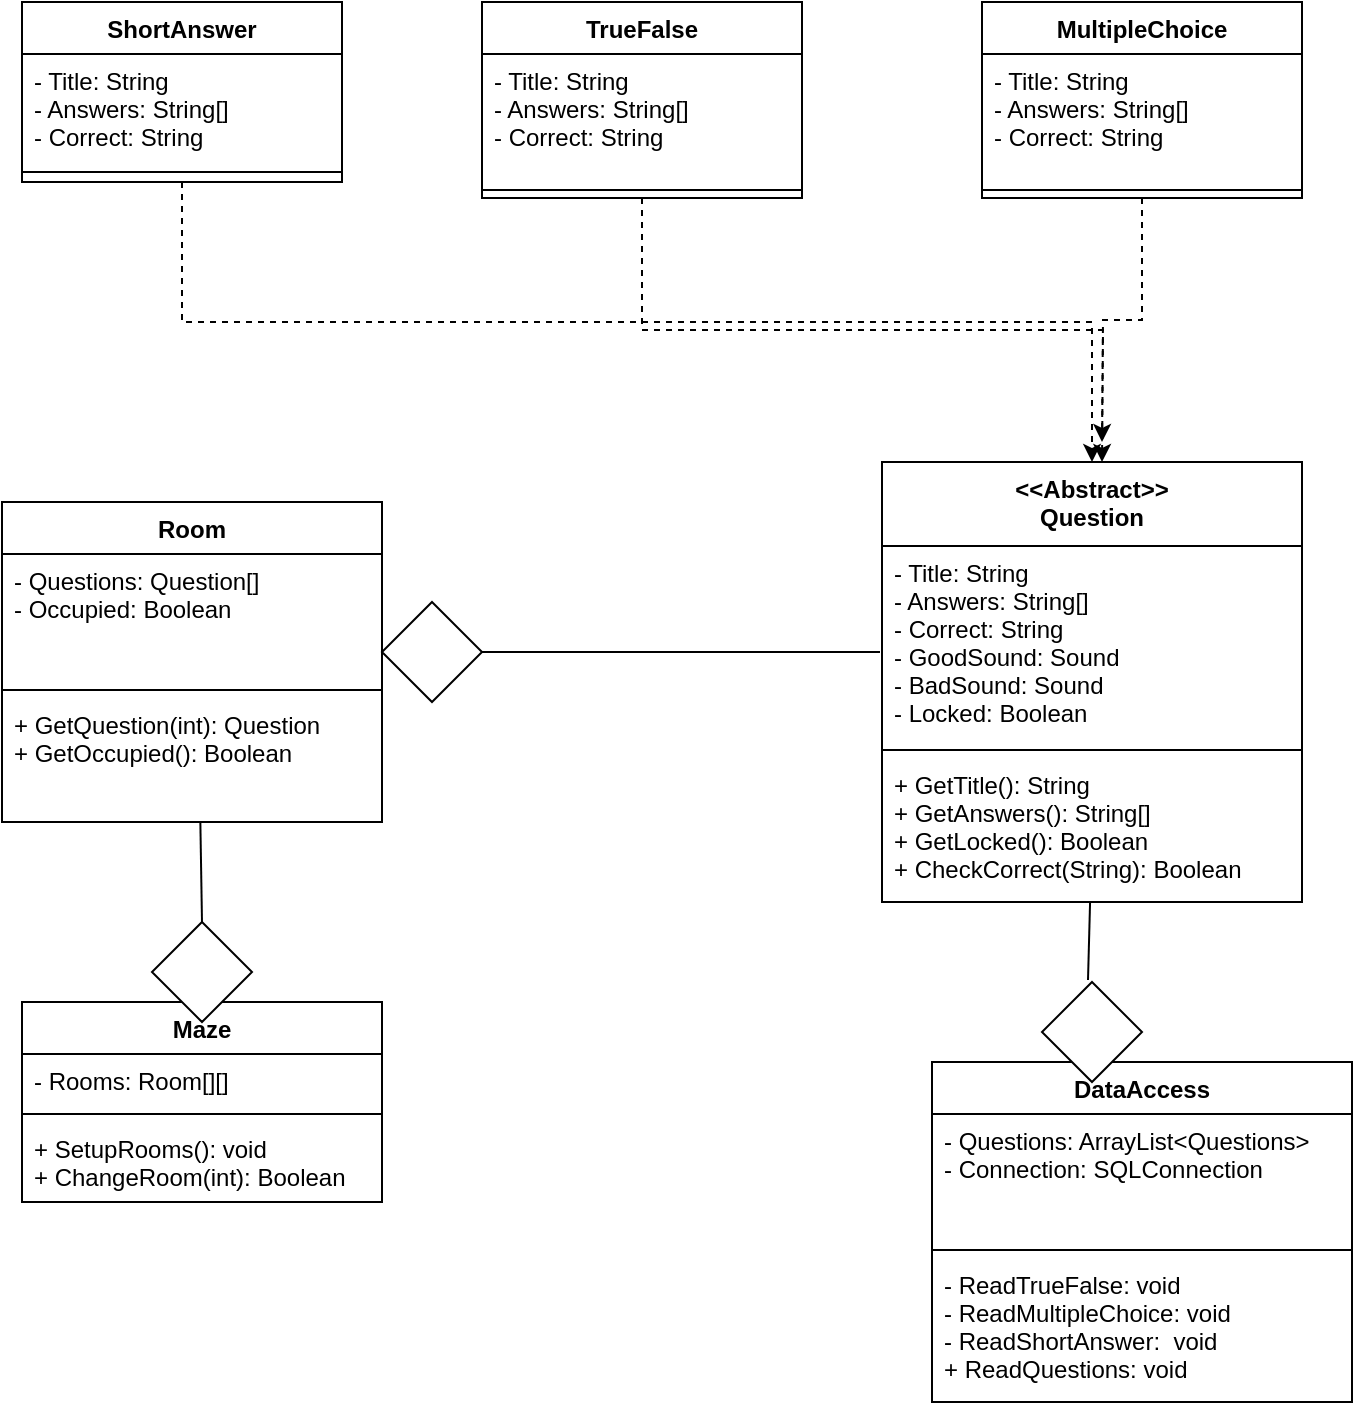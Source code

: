 <mxfile version="13.0.4" type="device"><diagram id="gR-kZ3DYEHTITrmeVzLs" name="Page-1"><mxGraphModel dx="1038" dy="1599" grid="1" gridSize="10" guides="1" tooltips="1" connect="1" arrows="1" fold="1" page="1" pageScale="1" pageWidth="850" pageHeight="1100" math="0" shadow="0"><root><mxCell id="0"/><mxCell id="1" parent="0"/><mxCell id="q5vFkXiTZM3teC1AkRbU-1" value="Maze" style="swimlane;fontStyle=1;align=center;verticalAlign=top;childLayout=stackLayout;horizontal=1;startSize=26;horizontalStack=0;resizeParent=1;resizeParentMax=0;resizeLast=0;collapsible=1;marginBottom=0;" parent="1" vertex="1"><mxGeometry x="340" y="220" width="180" height="100" as="geometry"/></mxCell><mxCell id="q5vFkXiTZM3teC1AkRbU-2" value="- Rooms: Room[][]" style="text;strokeColor=none;fillColor=none;align=left;verticalAlign=top;spacingLeft=4;spacingRight=4;overflow=hidden;rotatable=0;points=[[0,0.5],[1,0.5]];portConstraint=eastwest;" parent="q5vFkXiTZM3teC1AkRbU-1" vertex="1"><mxGeometry y="26" width="180" height="26" as="geometry"/></mxCell><mxCell id="q5vFkXiTZM3teC1AkRbU-3" value="" style="line;strokeWidth=1;fillColor=none;align=left;verticalAlign=middle;spacingTop=-1;spacingLeft=3;spacingRight=3;rotatable=0;labelPosition=right;points=[];portConstraint=eastwest;" parent="q5vFkXiTZM3teC1AkRbU-1" vertex="1"><mxGeometry y="52" width="180" height="8" as="geometry"/></mxCell><mxCell id="q5vFkXiTZM3teC1AkRbU-4" value="+ SetupRooms(): void&#10;+ ChangeRoom(int): Boolean" style="text;strokeColor=none;fillColor=none;align=left;verticalAlign=top;spacingLeft=4;spacingRight=4;overflow=hidden;rotatable=0;points=[[0,0.5],[1,0.5]];portConstraint=eastwest;" parent="q5vFkXiTZM3teC1AkRbU-1" vertex="1"><mxGeometry y="60" width="180" height="40" as="geometry"/></mxCell><mxCell id="q5vFkXiTZM3teC1AkRbU-5" value="Room" style="swimlane;fontStyle=1;align=center;verticalAlign=top;childLayout=stackLayout;horizontal=1;startSize=26;horizontalStack=0;resizeParent=1;resizeParentMax=0;resizeLast=0;collapsible=1;marginBottom=0;" parent="1" vertex="1"><mxGeometry x="330" y="-30" width="190" height="160" as="geometry"/></mxCell><mxCell id="q5vFkXiTZM3teC1AkRbU-6" value="- Questions: Question[]&#10;- Occupied: Boolean" style="text;strokeColor=none;fillColor=none;align=left;verticalAlign=top;spacingLeft=4;spacingRight=4;overflow=hidden;rotatable=0;points=[[0,0.5],[1,0.5]];portConstraint=eastwest;" parent="q5vFkXiTZM3teC1AkRbU-5" vertex="1"><mxGeometry y="26" width="190" height="64" as="geometry"/></mxCell><mxCell id="q5vFkXiTZM3teC1AkRbU-7" value="" style="line;strokeWidth=1;fillColor=none;align=left;verticalAlign=middle;spacingTop=-1;spacingLeft=3;spacingRight=3;rotatable=0;labelPosition=right;points=[];portConstraint=eastwest;" parent="q5vFkXiTZM3teC1AkRbU-5" vertex="1"><mxGeometry y="90" width="190" height="8" as="geometry"/></mxCell><mxCell id="q5vFkXiTZM3teC1AkRbU-8" value="+ GetQuestion(int): Question&#10;+ GetOccupied(): Boolean" style="text;strokeColor=none;fillColor=none;align=left;verticalAlign=top;spacingLeft=4;spacingRight=4;overflow=hidden;rotatable=0;points=[[0,0.5],[1,0.5]];portConstraint=eastwest;" parent="q5vFkXiTZM3teC1AkRbU-5" vertex="1"><mxGeometry y="98" width="190" height="62" as="geometry"/></mxCell><mxCell id="q5vFkXiTZM3teC1AkRbU-10" value="" style="rhombus;whiteSpace=wrap;html=1;" parent="1" vertex="1"><mxGeometry x="405" y="180" width="50" height="50" as="geometry"/></mxCell><mxCell id="q5vFkXiTZM3teC1AkRbU-11" value="" style="endArrow=none;html=1;entryX=0.522;entryY=1.006;entryDx=0;entryDy=0;entryPerimeter=0;exitX=0.5;exitY=0;exitDx=0;exitDy=0;" parent="1" source="q5vFkXiTZM3teC1AkRbU-10" target="q5vFkXiTZM3teC1AkRbU-8" edge="1"><mxGeometry width="50" height="50" relative="1" as="geometry"><mxPoint x="433.159" y="220" as="sourcePoint"/><mxPoint x="438.87" y="129.628" as="targetPoint"/></mxGeometry></mxCell><mxCell id="q5vFkXiTZM3teC1AkRbU-16" value="" style="endArrow=none;html=1;exitX=1;exitY=0.5;exitDx=0;exitDy=0;" parent="1" source="q5vFkXiTZM3teC1AkRbU-18" edge="1"><mxGeometry width="50" height="50" relative="1" as="geometry"><mxPoint x="630" y="75" as="sourcePoint"/><mxPoint x="769" y="45" as="targetPoint"/></mxGeometry></mxCell><mxCell id="q5vFkXiTZM3teC1AkRbU-12" value="&lt;&lt;Abstract&gt;&gt;&#10;Question" style="swimlane;fontStyle=1;align=center;verticalAlign=top;childLayout=stackLayout;horizontal=1;startSize=42;horizontalStack=0;resizeParent=1;resizeParentMax=0;resizeLast=0;collapsible=1;marginBottom=0;" parent="1" vertex="1"><mxGeometry x="770" y="-50" width="210" height="220" as="geometry"/></mxCell><mxCell id="q5vFkXiTZM3teC1AkRbU-13" value="- Title: String&#10;- Answers: String[]&#10;- Correct: String&#10;- GoodSound: Sound&#10;- BadSound: Sound&#10;- Locked: Boolean" style="text;strokeColor=none;fillColor=none;align=left;verticalAlign=top;spacingLeft=4;spacingRight=4;overflow=hidden;rotatable=0;points=[[0,0.5],[1,0.5]];portConstraint=eastwest;" parent="q5vFkXiTZM3teC1AkRbU-12" vertex="1"><mxGeometry y="42" width="210" height="98" as="geometry"/></mxCell><mxCell id="q5vFkXiTZM3teC1AkRbU-14" value="" style="line;strokeWidth=1;fillColor=none;align=left;verticalAlign=middle;spacingTop=-1;spacingLeft=3;spacingRight=3;rotatable=0;labelPosition=right;points=[];portConstraint=eastwest;" parent="q5vFkXiTZM3teC1AkRbU-12" vertex="1"><mxGeometry y="140" width="210" height="8" as="geometry"/></mxCell><mxCell id="q5vFkXiTZM3teC1AkRbU-15" value="+ GetTitle(): String&#10;+ GetAnswers(): String[]&#10;+ GetLocked(): Boolean&#10;+ CheckCorrect(String): Boolean" style="text;strokeColor=none;fillColor=none;align=left;verticalAlign=top;spacingLeft=4;spacingRight=4;overflow=hidden;rotatable=0;points=[[0,0.5],[1,0.5]];portConstraint=eastwest;" parent="q5vFkXiTZM3teC1AkRbU-12" vertex="1"><mxGeometry y="148" width="210" height="72" as="geometry"/></mxCell><mxCell id="q5vFkXiTZM3teC1AkRbU-18" value="" style="rhombus;whiteSpace=wrap;html=1;" parent="1" vertex="1"><mxGeometry x="520" y="20" width="50" height="50" as="geometry"/></mxCell><mxCell id="q5vFkXiTZM3teC1AkRbU-30" style="edgeStyle=orthogonalEdgeStyle;rounded=0;orthogonalLoop=1;jettySize=auto;html=1;exitX=0.5;exitY=1;exitDx=0;exitDy=0;entryX=0.5;entryY=0;entryDx=0;entryDy=0;dashed=1;" parent="1" source="q5vFkXiTZM3teC1AkRbU-19" target="q5vFkXiTZM3teC1AkRbU-12" edge="1"><mxGeometry relative="1" as="geometry"/></mxCell><mxCell id="q5vFkXiTZM3teC1AkRbU-19" value="ShortAnswer" style="swimlane;fontStyle=1;align=center;verticalAlign=top;childLayout=stackLayout;horizontal=1;startSize=26;horizontalStack=0;resizeParent=1;resizeParentMax=0;resizeLast=0;collapsible=1;marginBottom=0;" parent="1" vertex="1"><mxGeometry x="340" y="-280" width="160" height="90" as="geometry"/></mxCell><mxCell id="q5vFkXiTZM3teC1AkRbU-20" value="- Title: String&#10;- Answers: String[]&#10;- Correct: String&#10;" style="text;strokeColor=none;fillColor=none;align=left;verticalAlign=top;spacingLeft=4;spacingRight=4;overflow=hidden;rotatable=0;points=[[0,0.5],[1,0.5]];portConstraint=eastwest;" parent="q5vFkXiTZM3teC1AkRbU-19" vertex="1"><mxGeometry y="26" width="160" height="54" as="geometry"/></mxCell><mxCell id="q5vFkXiTZM3teC1AkRbU-21" value="" style="line;strokeWidth=1;fillColor=none;align=left;verticalAlign=middle;spacingTop=-1;spacingLeft=3;spacingRight=3;rotatable=0;labelPosition=right;points=[];portConstraint=eastwest;" parent="q5vFkXiTZM3teC1AkRbU-19" vertex="1"><mxGeometry y="80" width="160" height="10" as="geometry"/></mxCell><mxCell id="q5vFkXiTZM3teC1AkRbU-31" style="edgeStyle=orthogonalEdgeStyle;rounded=0;orthogonalLoop=1;jettySize=auto;html=1;exitX=0.5;exitY=1;exitDx=0;exitDy=0;dashed=1;" parent="1" source="q5vFkXiTZM3teC1AkRbU-23" edge="1"><mxGeometry relative="1" as="geometry"><mxPoint x="880" y="-50" as="targetPoint"/></mxGeometry></mxCell><mxCell id="q5vFkXiTZM3teC1AkRbU-23" value="TrueFalse" style="swimlane;fontStyle=1;align=center;verticalAlign=top;childLayout=stackLayout;horizontal=1;startSize=26;horizontalStack=0;resizeParent=1;resizeParentMax=0;resizeLast=0;collapsible=1;marginBottom=0;" parent="1" vertex="1"><mxGeometry x="570" y="-280" width="160" height="98" as="geometry"/></mxCell><mxCell id="q5vFkXiTZM3teC1AkRbU-24" value="- Title: String&#10;- Answers: String[]&#10;- Correct: String&#10;" style="text;strokeColor=none;fillColor=none;align=left;verticalAlign=top;spacingLeft=4;spacingRight=4;overflow=hidden;rotatable=0;points=[[0,0.5],[1,0.5]];portConstraint=eastwest;" parent="q5vFkXiTZM3teC1AkRbU-23" vertex="1"><mxGeometry y="26" width="160" height="64" as="geometry"/></mxCell><mxCell id="q5vFkXiTZM3teC1AkRbU-25" value="" style="line;strokeWidth=1;fillColor=none;align=left;verticalAlign=middle;spacingTop=-1;spacingLeft=3;spacingRight=3;rotatable=0;labelPosition=right;points=[];portConstraint=eastwest;" parent="q5vFkXiTZM3teC1AkRbU-23" vertex="1"><mxGeometry y="90" width="160" height="8" as="geometry"/></mxCell><mxCell id="q5vFkXiTZM3teC1AkRbU-32" style="edgeStyle=orthogonalEdgeStyle;rounded=0;orthogonalLoop=1;jettySize=auto;html=1;exitX=0.5;exitY=1;exitDx=0;exitDy=0;dashed=1;" parent="1" source="q5vFkXiTZM3teC1AkRbU-26" edge="1"><mxGeometry relative="1" as="geometry"><mxPoint x="880" y="-60" as="targetPoint"/></mxGeometry></mxCell><mxCell id="q5vFkXiTZM3teC1AkRbU-26" value="MultipleChoice" style="swimlane;fontStyle=1;align=center;verticalAlign=top;childLayout=stackLayout;horizontal=1;startSize=26;horizontalStack=0;resizeParent=1;resizeParentMax=0;resizeLast=0;collapsible=1;marginBottom=0;" parent="1" vertex="1"><mxGeometry x="820" y="-280" width="160" height="98" as="geometry"/></mxCell><mxCell id="q5vFkXiTZM3teC1AkRbU-27" value="- Title: String&#10;- Answers: String[]&#10;- Correct: String&#10;" style="text;strokeColor=none;fillColor=none;align=left;verticalAlign=top;spacingLeft=4;spacingRight=4;overflow=hidden;rotatable=0;points=[[0,0.5],[1,0.5]];portConstraint=eastwest;" parent="q5vFkXiTZM3teC1AkRbU-26" vertex="1"><mxGeometry y="26" width="160" height="64" as="geometry"/></mxCell><mxCell id="q5vFkXiTZM3teC1AkRbU-28" value="" style="line;strokeWidth=1;fillColor=none;align=left;verticalAlign=middle;spacingTop=-1;spacingLeft=3;spacingRight=3;rotatable=0;labelPosition=right;points=[];portConstraint=eastwest;" parent="q5vFkXiTZM3teC1AkRbU-26" vertex="1"><mxGeometry y="90" width="160" height="8" as="geometry"/></mxCell><mxCell id="q5vFkXiTZM3teC1AkRbU-33" value="DataAccess" style="swimlane;fontStyle=1;align=center;verticalAlign=top;childLayout=stackLayout;horizontal=1;startSize=26;horizontalStack=0;resizeParent=1;resizeParentMax=0;resizeLast=0;collapsible=1;marginBottom=0;" parent="1" vertex="1"><mxGeometry x="795" y="250" width="210" height="170" as="geometry"/></mxCell><mxCell id="q5vFkXiTZM3teC1AkRbU-34" value="- Questions: ArrayList&lt;Questions&gt;&#10;- Connection: SQLConnection&#10;" style="text;strokeColor=none;fillColor=none;align=left;verticalAlign=top;spacingLeft=4;spacingRight=4;overflow=hidden;rotatable=0;points=[[0,0.5],[1,0.5]];portConstraint=eastwest;" parent="q5vFkXiTZM3teC1AkRbU-33" vertex="1"><mxGeometry y="26" width="210" height="64" as="geometry"/></mxCell><mxCell id="q5vFkXiTZM3teC1AkRbU-35" value="" style="line;strokeWidth=1;fillColor=none;align=left;verticalAlign=middle;spacingTop=-1;spacingLeft=3;spacingRight=3;rotatable=0;labelPosition=right;points=[];portConstraint=eastwest;" parent="q5vFkXiTZM3teC1AkRbU-33" vertex="1"><mxGeometry y="90" width="210" height="8" as="geometry"/></mxCell><mxCell id="q5vFkXiTZM3teC1AkRbU-36" value="- ReadTrueFalse: void&#10;- ReadMultipleChoice: void&#10;- ReadShortAnswer:  void&#10;+ ReadQuestions: void" style="text;strokeColor=none;fillColor=none;align=left;verticalAlign=top;spacingLeft=4;spacingRight=4;overflow=hidden;rotatable=0;points=[[0,0.5],[1,0.5]];portConstraint=eastwest;" parent="q5vFkXiTZM3teC1AkRbU-33" vertex="1"><mxGeometry y="98" width="210" height="72" as="geometry"/></mxCell><mxCell id="q5vFkXiTZM3teC1AkRbU-37" value="" style="endArrow=none;html=1;" parent="1" target="q5vFkXiTZM3teC1AkRbU-15" edge="1"><mxGeometry width="50" height="50" relative="1" as="geometry"><mxPoint x="873" y="209" as="sourcePoint"/><mxPoint x="925" y="180" as="targetPoint"/></mxGeometry></mxCell><mxCell id="q5vFkXiTZM3teC1AkRbU-38" value="" style="rhombus;whiteSpace=wrap;html=1;" parent="1" vertex="1"><mxGeometry x="850" y="210" width="50" height="50" as="geometry"/></mxCell></root></mxGraphModel></diagram></mxfile>